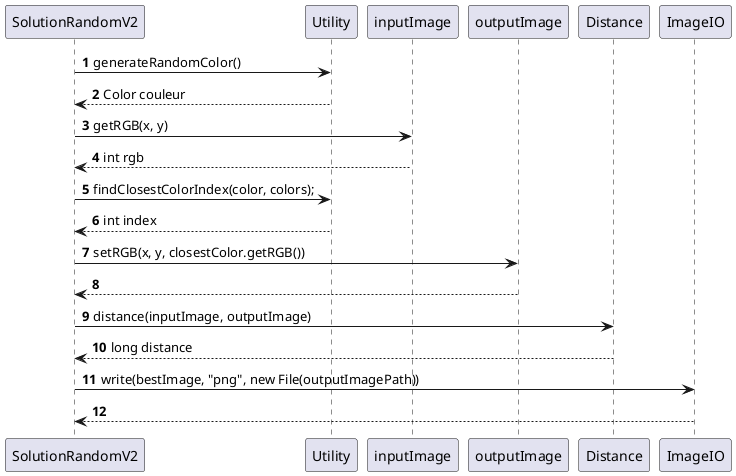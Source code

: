 @startuml
'https://plantuml.com/sequence-diagram

autonumber

SolutionRandomV2 -> Utility: generateRandomColor()
SolutionRandomV2 <-- Utility: Color couleur

SolutionRandomV2 -> inputImage : getRGB(x, y)
SolutionRandomV2 <-- inputImage : int rgb

SolutionRandomV2 -> Utility : findClosestColorIndex(color, colors);
SolutionRandomV2 <-- Utility : int index

SolutionRandomV2 -> outputImage : setRGB(x, y, closestColor.getRGB())
SolutionRandomV2 <-- outputImage

SolutionRandomV2 -> Distance : distance(inputImage, outputImage)
SolutionRandomV2 <-- Distance : long distance

SolutionRandomV2 -> ImageIO : write(bestImage, "png", new File(outputImagePath))
SolutionRandomV2 <-- ImageIO

@enduml